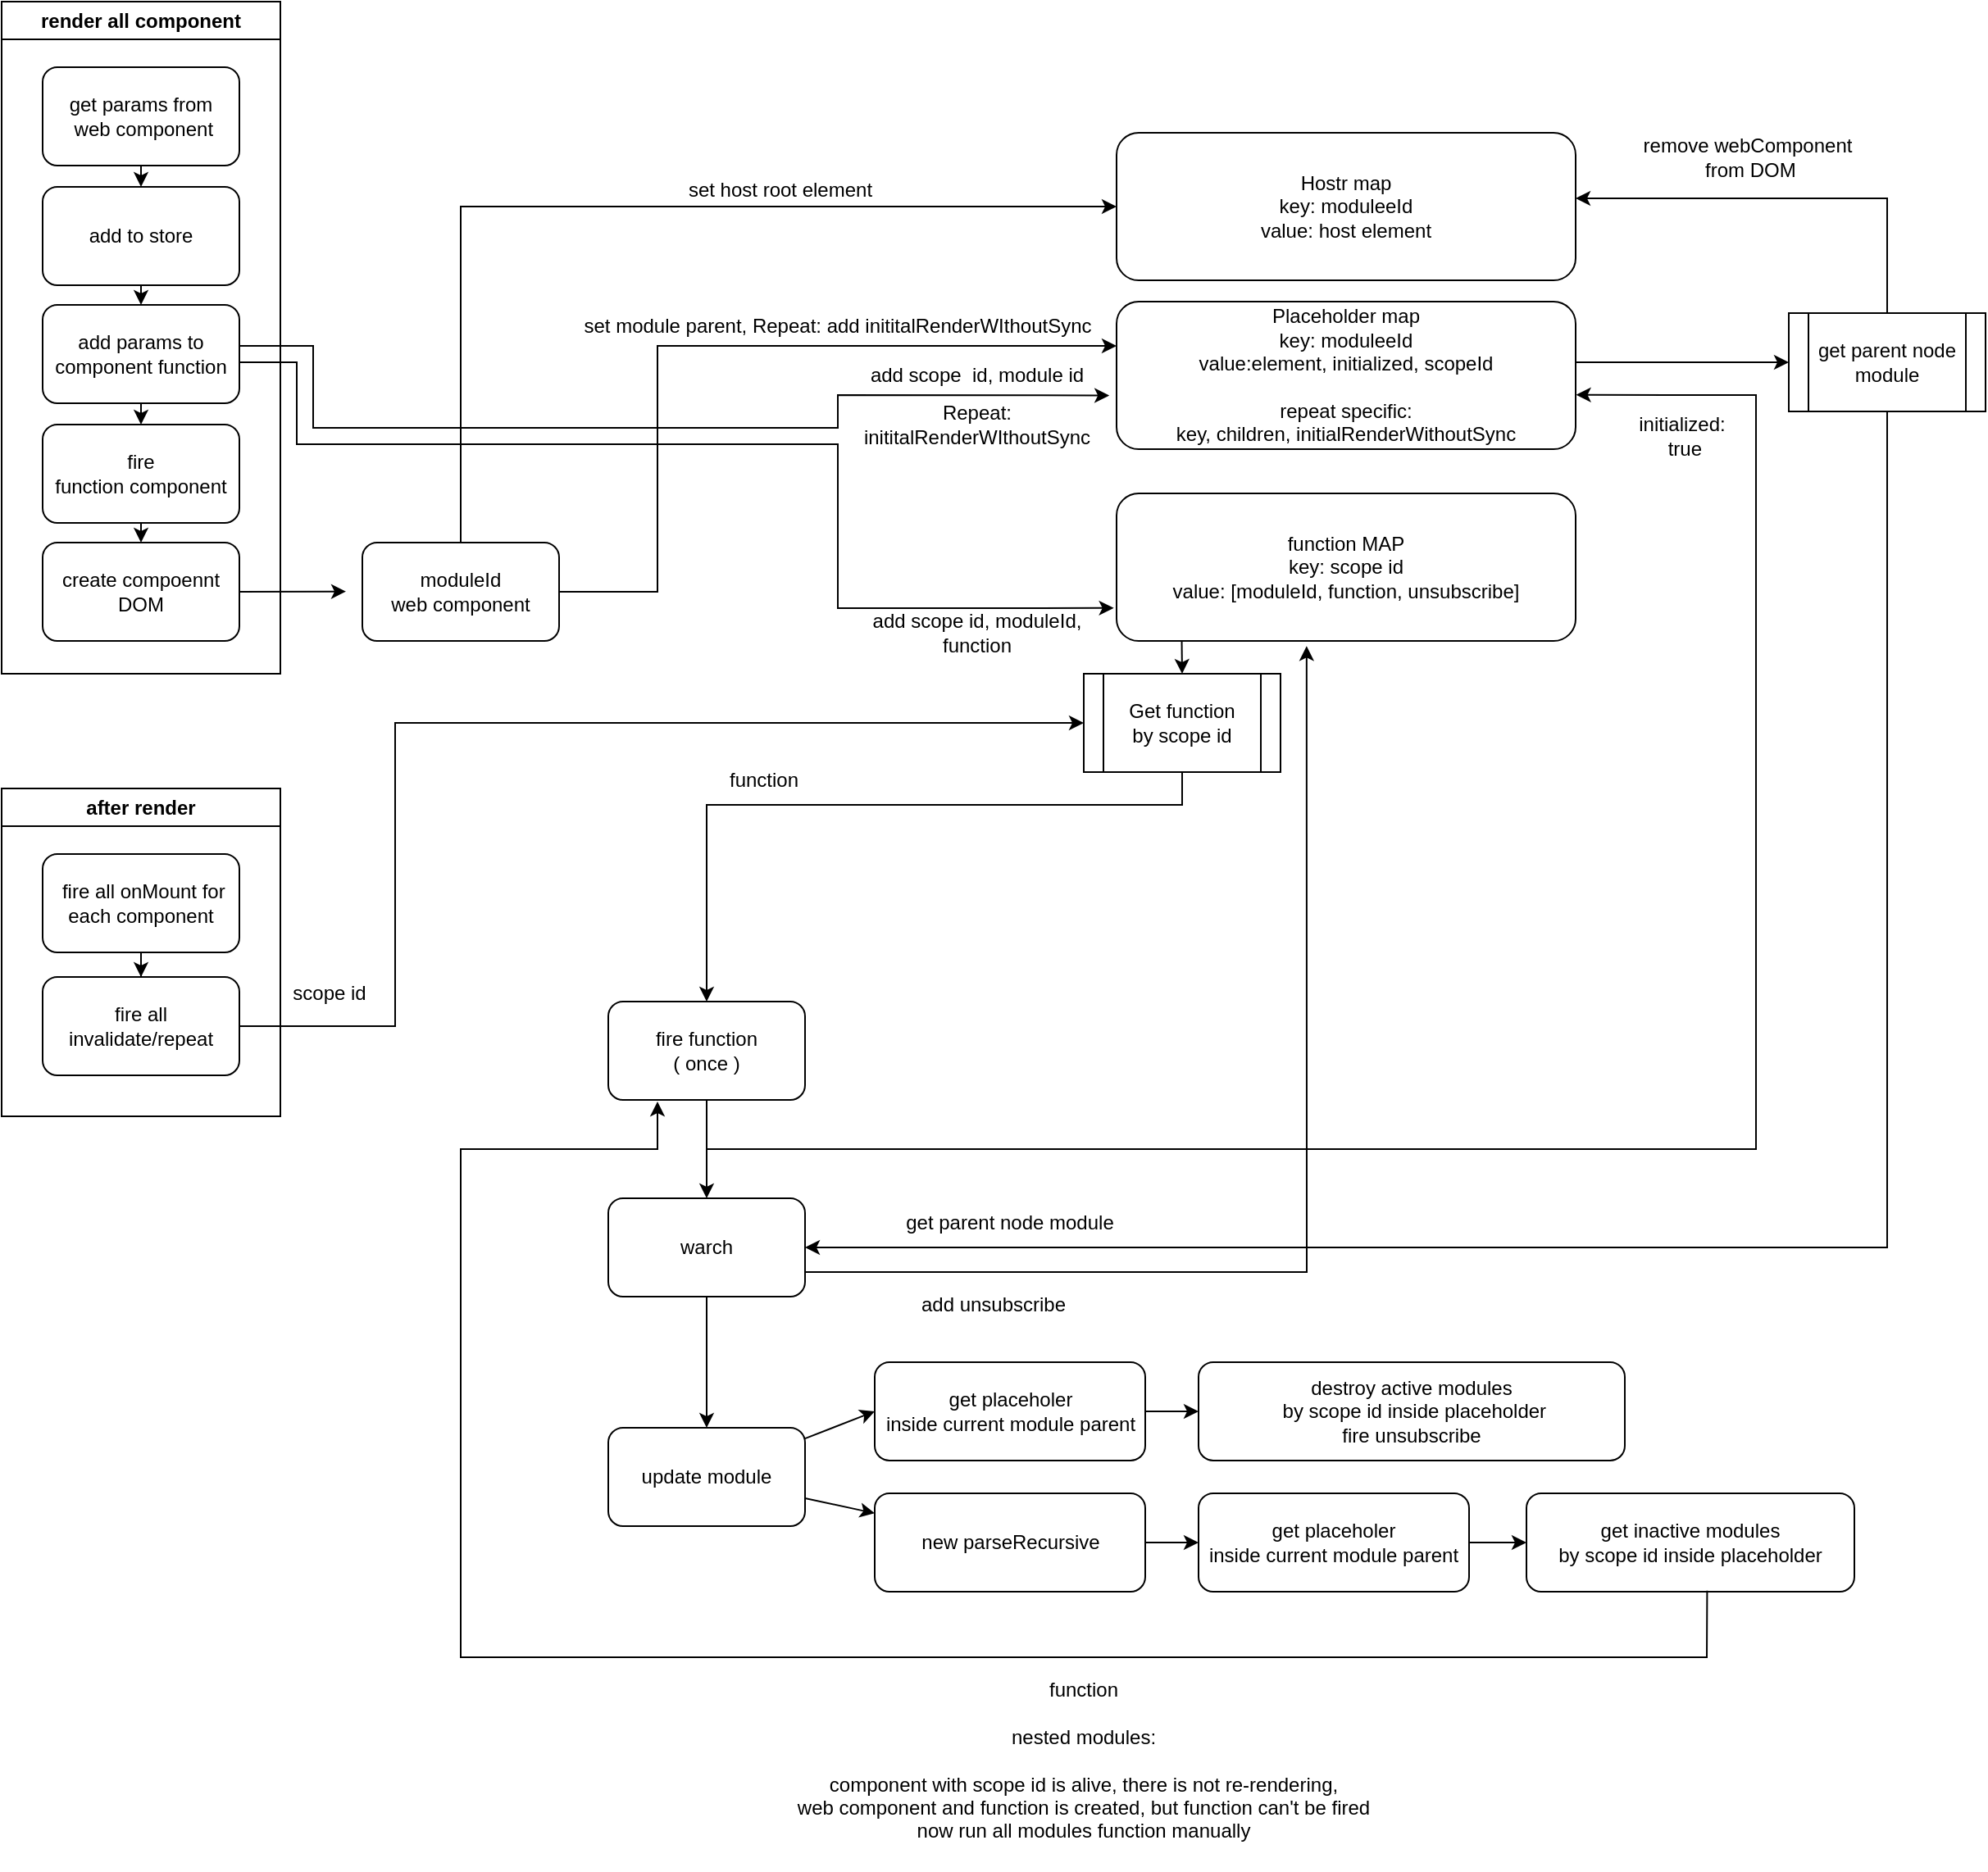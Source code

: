 <mxfile version="24.8.9">
  <diagram name="Pagina-1" id="qH400VaUI28IaRw0yufV">
    <mxGraphModel dx="1195" dy="1826" grid="1" gridSize="10" guides="1" tooltips="1" connect="1" arrows="1" fold="1" page="1" pageScale="1" pageWidth="827" pageHeight="1169" math="0" shadow="0">
      <root>
        <mxCell id="0" />
        <mxCell id="1" parent="0" />
        <mxCell id="IxUysssnscQLBJLIEWpD-43" style="edgeStyle=none;rounded=0;orthogonalLoop=1;jettySize=auto;html=1;exitX=1;exitY=0.5;exitDx=0;exitDy=0;" parent="1" source="IxUysssnscQLBJLIEWpD-3" edge="1">
          <mxGeometry relative="1" as="geometry">
            <mxPoint x="210" y="-770.167" as="targetPoint" />
          </mxGeometry>
        </mxCell>
        <mxCell id="IxUysssnscQLBJLIEWpD-42" style="edgeStyle=none;rounded=0;orthogonalLoop=1;jettySize=auto;html=1;exitX=1;exitY=0.5;exitDx=0;exitDy=0;entryX=0;entryY=0.5;entryDx=0;entryDy=0;" parent="1" source="IxUysssnscQLBJLIEWpD-5" target="dWdVMy-THKyydWac4GnX-4" edge="1">
          <mxGeometry relative="1" as="geometry">
            <mxPoint x="240" y="-490" as="targetPoint" />
            <Array as="points">
              <mxPoint x="240" y="-505" />
              <mxPoint x="240" y="-690" />
            </Array>
          </mxGeometry>
        </mxCell>
        <mxCell id="i5CTjV9p0DS1qUQOG7ZD-12" style="edgeStyle=orthogonalEdgeStyle;rounded=0;orthogonalLoop=1;jettySize=auto;html=1;entryX=0;entryY=0.5;entryDx=0;entryDy=0;" parent="1" source="IxUysssnscQLBJLIEWpD-27" target="i5CTjV9p0DS1qUQOG7ZD-6" edge="1">
          <mxGeometry relative="1" as="geometry">
            <Array as="points">
              <mxPoint x="990" y="-910" />
              <mxPoint x="990" y="-910" />
            </Array>
          </mxGeometry>
        </mxCell>
        <mxCell id="IxUysssnscQLBJLIEWpD-27" value="Placeholder map&lt;br&gt;key: moduleeId&lt;br&gt;&lt;div&gt;value:element,&amp;nbsp;&lt;span style=&quot;background-color: initial;&quot;&gt;initialized,&amp;nbsp;&lt;/span&gt;&lt;span style=&quot;background-color: initial;&quot;&gt;scopeId&lt;/span&gt;&lt;/div&gt;&lt;div&gt;&amp;nbsp;&lt;br&gt;repeat specific:&lt;br&gt;key, children, initialRenderWithoutSync&lt;/div&gt;" style="rounded=1;whiteSpace=wrap;html=1;" parent="1" vertex="1">
          <mxGeometry x="680" y="-947" width="280" height="90" as="geometry" />
        </mxCell>
        <mxCell id="IxUysssnscQLBJLIEWpD-28" value="function MAP&lt;div&gt;key: scope id&lt;br&gt;&lt;div&gt;value: [moduleId, function, unsubscribe]&lt;/div&gt;&lt;/div&gt;" style="rounded=1;whiteSpace=wrap;html=1;" parent="1" vertex="1">
          <mxGeometry x="680" y="-830" width="280" height="90" as="geometry" />
        </mxCell>
        <mxCell id="i5CTjV9p0DS1qUQOG7ZD-2" style="edgeStyle=orthogonalEdgeStyle;rounded=0;orthogonalLoop=1;jettySize=auto;html=1;entryX=0;entryY=0.5;entryDx=0;entryDy=0;" parent="1" source="IxUysssnscQLBJLIEWpD-30" target="i5CTjV9p0DS1qUQOG7ZD-1" edge="1">
          <mxGeometry relative="1" as="geometry">
            <Array as="points">
              <mxPoint x="280" y="-1005" />
            </Array>
          </mxGeometry>
        </mxCell>
        <mxCell id="IxUysssnscQLBJLIEWpD-30" value="&lt;div&gt;moduleId&lt;/div&gt;&lt;div&gt;web component&lt;/div&gt;" style="rounded=1;whiteSpace=wrap;html=1;" parent="1" vertex="1">
          <mxGeometry x="220" y="-800" width="120" height="60" as="geometry" />
        </mxCell>
        <mxCell id="IxUysssnscQLBJLIEWpD-33" value="" style="endArrow=classic;html=1;rounded=0;exitX=1;exitY=0.5;exitDx=0;exitDy=0;" parent="1" source="IxUysssnscQLBJLIEWpD-30" edge="1">
          <mxGeometry width="50" height="50" relative="1" as="geometry">
            <mxPoint x="460" y="-820" as="sourcePoint" />
            <mxPoint x="680" y="-920" as="targetPoint" />
            <Array as="points">
              <mxPoint x="400" y="-770" />
              <mxPoint x="400" y="-920" />
            </Array>
          </mxGeometry>
        </mxCell>
        <mxCell id="IxUysssnscQLBJLIEWpD-34" value="set module parent, Repeat: add initita&lt;span style=&quot;background-color: initial;&quot;&gt;lRenderWIthoutSync&lt;/span&gt;" style="text;html=1;align=center;verticalAlign=middle;whiteSpace=wrap;rounded=0;" parent="1" vertex="1">
          <mxGeometry x="340" y="-947" width="340" height="30" as="geometry" />
        </mxCell>
        <mxCell id="IxUysssnscQLBJLIEWpD-36" value="" style="endArrow=classic;html=1;rounded=0;exitX=1;exitY=0.417;exitDx=0;exitDy=0;exitPerimeter=0;entryX=0.974;entryY=0.908;entryDx=0;entryDy=0;entryPerimeter=0;" parent="1" source="IxUysssnscQLBJLIEWpD-1" target="IxUysssnscQLBJLIEWpD-37" edge="1">
          <mxGeometry width="50" height="50" relative="1" as="geometry">
            <mxPoint x="190" y="-920" as="sourcePoint" />
            <mxPoint x="670" y="-890" as="targetPoint" />
            <Array as="points">
              <mxPoint x="190" y="-920" />
              <mxPoint x="190" y="-870" />
              <mxPoint x="510" y="-870" />
              <mxPoint x="510" y="-890" />
            </Array>
          </mxGeometry>
        </mxCell>
        <mxCell id="IxUysssnscQLBJLIEWpD-37" value="add scope&amp;nbsp; id, module id" style="text;html=1;align=center;verticalAlign=middle;whiteSpace=wrap;rounded=0;" parent="1" vertex="1">
          <mxGeometry x="510" y="-917" width="170" height="30" as="geometry" />
        </mxCell>
        <mxCell id="IxUysssnscQLBJLIEWpD-39" value="" style="endArrow=classic;html=1;rounded=0;exitX=0.998;exitY=0.583;exitDx=0;exitDy=0;exitPerimeter=0;entryX=-0.006;entryY=0.777;entryDx=0;entryDy=0;entryPerimeter=0;" parent="1" source="IxUysssnscQLBJLIEWpD-1" target="IxUysssnscQLBJLIEWpD-28" edge="1">
          <mxGeometry width="50" height="50" relative="1" as="geometry">
            <mxPoint x="160" y="-910" as="sourcePoint" />
            <mxPoint x="670" y="-760" as="targetPoint" />
            <Array as="points">
              <mxPoint x="180" y="-910" />
              <mxPoint x="180" y="-860" />
              <mxPoint x="510" y="-860" />
              <mxPoint x="510" y="-760" />
            </Array>
          </mxGeometry>
        </mxCell>
        <mxCell id="IxUysssnscQLBJLIEWpD-40" value="add scope id, moduleId, function" style="text;html=1;align=center;verticalAlign=middle;whiteSpace=wrap;rounded=0;" parent="1" vertex="1">
          <mxGeometry x="520" y="-760" width="150" height="30" as="geometry" />
        </mxCell>
        <mxCell id="IxUysssnscQLBJLIEWpD-44" value="scope id" style="text;html=1;align=center;verticalAlign=middle;whiteSpace=wrap;rounded=0;" parent="1" vertex="1">
          <mxGeometry x="170" y="-540" width="60" height="30" as="geometry" />
        </mxCell>
        <mxCell id="IxUysssnscQLBJLIEWpD-48" value="function" style="text;html=1;align=center;verticalAlign=middle;whiteSpace=wrap;rounded=0;" parent="1" vertex="1">
          <mxGeometry x="390" y="-670" width="150" height="30" as="geometry" />
        </mxCell>
        <mxCell id="IxUysssnscQLBJLIEWpD-61" style="edgeStyle=none;rounded=0;orthogonalLoop=1;jettySize=auto;html=1;exitX=0.5;exitY=1;exitDx=0;exitDy=0;entryX=0.5;entryY=0;entryDx=0;entryDy=0;" parent="1" source="IxUysssnscQLBJLIEWpD-50" target="IxUysssnscQLBJLIEWpD-60" edge="1">
          <mxGeometry relative="1" as="geometry" />
        </mxCell>
        <mxCell id="IxUysssnscQLBJLIEWpD-50" value="fire function&lt;div&gt;( once )&lt;/div&gt;" style="rounded=1;whiteSpace=wrap;html=1;" parent="1" vertex="1">
          <mxGeometry x="370" y="-520" width="120" height="60" as="geometry" />
        </mxCell>
        <mxCell id="IxUysssnscQLBJLIEWpD-54" value="" style="endArrow=classic;html=1;rounded=0;entryX=1.001;entryY=0.632;entryDx=0;entryDy=0;entryPerimeter=0;" parent="1" target="IxUysssnscQLBJLIEWpD-27" edge="1">
          <mxGeometry width="50" height="50" relative="1" as="geometry">
            <mxPoint x="430" y="-430" as="sourcePoint" />
            <mxPoint x="970" y="-890" as="targetPoint" />
            <Array as="points">
              <mxPoint x="720" y="-430" />
              <mxPoint x="1070" y="-430" />
              <mxPoint x="1070" y="-890" />
            </Array>
          </mxGeometry>
        </mxCell>
        <mxCell id="IxUysssnscQLBJLIEWpD-55" value="initialized:&lt;div&gt;&amp;nbsp;true&lt;/div&gt;" style="text;html=1;align=center;verticalAlign=middle;whiteSpace=wrap;rounded=0;" parent="1" vertex="1">
          <mxGeometry x="950" y="-880" width="150" height="30" as="geometry" />
        </mxCell>
        <mxCell id="IxUysssnscQLBJLIEWpD-56" value="" style="endArrow=classic;html=1;rounded=0;entryX=0.414;entryY=1.035;entryDx=0;entryDy=0;entryPerimeter=0;exitX=1;exitY=0.75;exitDx=0;exitDy=0;" parent="1" source="IxUysssnscQLBJLIEWpD-60" target="IxUysssnscQLBJLIEWpD-28" edge="1">
          <mxGeometry width="50" height="50" relative="1" as="geometry">
            <mxPoint x="570" y="-750" as="sourcePoint" />
            <mxPoint x="620" y="-800" as="targetPoint" />
            <Array as="points">
              <mxPoint x="796" y="-355" />
            </Array>
          </mxGeometry>
        </mxCell>
        <mxCell id="IxUysssnscQLBJLIEWpD-57" value="add unsubscribe" style="text;html=1;align=center;verticalAlign=middle;whiteSpace=wrap;rounded=0;" parent="1" vertex="1">
          <mxGeometry x="530" y="-350" width="150" height="30" as="geometry" />
        </mxCell>
        <mxCell id="IxUysssnscQLBJLIEWpD-62" style="edgeStyle=none;rounded=0;orthogonalLoop=1;jettySize=auto;html=1;entryX=0.5;entryY=0;entryDx=0;entryDy=0;" parent="1" source="IxUysssnscQLBJLIEWpD-60" target="IxUysssnscQLBJLIEWpD-67" edge="1">
          <mxGeometry relative="1" as="geometry">
            <mxPoint x="430" y="-290" as="targetPoint" />
          </mxGeometry>
        </mxCell>
        <mxCell id="IxUysssnscQLBJLIEWpD-60" value="warch" style="rounded=1;whiteSpace=wrap;html=1;" parent="1" vertex="1">
          <mxGeometry x="370" y="-400" width="120" height="60" as="geometry" />
        </mxCell>
        <mxCell id="IxUysssnscQLBJLIEWpD-63" value="" style="endArrow=classic;html=1;rounded=0;entryX=1;entryY=0.5;entryDx=0;entryDy=0;exitX=0.5;exitY=1;exitDx=0;exitDy=0;" parent="1" source="i5CTjV9p0DS1qUQOG7ZD-6" target="IxUysssnscQLBJLIEWpD-60" edge="1">
          <mxGeometry width="50" height="50" relative="1" as="geometry">
            <mxPoint x="630" y="-630" as="sourcePoint" />
            <mxPoint x="680" y="-680" as="targetPoint" />
            <Array as="points">
              <mxPoint x="1150" y="-780" />
              <mxPoint x="1150" y="-370" />
            </Array>
          </mxGeometry>
        </mxCell>
        <mxCell id="IxUysssnscQLBJLIEWpD-89" style="edgeStyle=none;rounded=0;orthogonalLoop=1;jettySize=auto;html=1;entryX=0;entryY=0.5;entryDx=0;entryDy=0;" parent="1" source="IxUysssnscQLBJLIEWpD-67" target="IxUysssnscQLBJLIEWpD-86" edge="1">
          <mxGeometry relative="1" as="geometry" />
        </mxCell>
        <mxCell id="IxUysssnscQLBJLIEWpD-108" style="edgeStyle=none;rounded=0;orthogonalLoop=1;jettySize=auto;html=1;" parent="1" source="IxUysssnscQLBJLIEWpD-67" target="IxUysssnscQLBJLIEWpD-106" edge="1">
          <mxGeometry relative="1" as="geometry" />
        </mxCell>
        <mxCell id="IxUysssnscQLBJLIEWpD-67" value="&lt;div&gt;update module&lt;/div&gt;" style="rounded=1;whiteSpace=wrap;html=1;" parent="1" vertex="1">
          <mxGeometry x="370" y="-260" width="120" height="60" as="geometry" />
        </mxCell>
        <mxCell id="IxUysssnscQLBJLIEWpD-69" value="get parent node module" style="text;html=1;align=center;verticalAlign=middle;whiteSpace=wrap;rounded=0;" parent="1" vertex="1">
          <mxGeometry x="520" y="-400" width="190" height="30" as="geometry" />
        </mxCell>
        <mxCell id="IxUysssnscQLBJLIEWpD-88" style="edgeStyle=none;rounded=0;orthogonalLoop=1;jettySize=auto;html=1;entryX=0;entryY=0.5;entryDx=0;entryDy=0;" parent="1" source="IxUysssnscQLBJLIEWpD-86" target="IxUysssnscQLBJLIEWpD-87" edge="1">
          <mxGeometry relative="1" as="geometry" />
        </mxCell>
        <mxCell id="IxUysssnscQLBJLIEWpD-86" value="&lt;div&gt;get placeholer&lt;/div&gt;&lt;div&gt;inside current&amp;nbsp;&lt;span style=&quot;background-color: initial;&quot;&gt;module parent&lt;/span&gt;&lt;/div&gt;" style="rounded=1;whiteSpace=wrap;html=1;" parent="1" vertex="1">
          <mxGeometry x="532.5" y="-300" width="165" height="60" as="geometry" />
        </mxCell>
        <mxCell id="IxUysssnscQLBJLIEWpD-87" value="&lt;div&gt;destroy active modules&lt;/div&gt;&lt;div&gt;&amp;nbsp;&lt;span style=&quot;background-color: initial;&quot;&gt;by scope id inside placeholder&lt;/span&gt;&lt;/div&gt;&lt;div&gt;fire unsubscribe&lt;/div&gt;" style="rounded=1;whiteSpace=wrap;html=1;" parent="1" vertex="1">
          <mxGeometry x="730" y="-300" width="260" height="60" as="geometry" />
        </mxCell>
        <mxCell id="IxUysssnscQLBJLIEWpD-90" value="&lt;div&gt;get inactive modules&lt;/div&gt;&lt;div&gt;by scope id inside placeholder&lt;/div&gt;" style="rounded=1;whiteSpace=wrap;html=1;" parent="1" vertex="1">
          <mxGeometry x="930" y="-220" width="200" height="60" as="geometry" />
        </mxCell>
        <mxCell id="IxUysssnscQLBJLIEWpD-109" style="edgeStyle=none;rounded=0;orthogonalLoop=1;jettySize=auto;html=1;entryX=0;entryY=0.5;entryDx=0;entryDy=0;" parent="1" source="IxUysssnscQLBJLIEWpD-106" target="IxUysssnscQLBJLIEWpD-107" edge="1">
          <mxGeometry relative="1" as="geometry" />
        </mxCell>
        <mxCell id="IxUysssnscQLBJLIEWpD-106" value="&lt;div&gt;new parseRecursive&lt;/div&gt;" style="rounded=1;whiteSpace=wrap;html=1;" parent="1" vertex="1">
          <mxGeometry x="532.5" y="-220" width="165" height="60" as="geometry" />
        </mxCell>
        <mxCell id="IxUysssnscQLBJLIEWpD-110" style="edgeStyle=none;rounded=0;orthogonalLoop=1;jettySize=auto;html=1;entryX=0;entryY=0.5;entryDx=0;entryDy=0;" parent="1" source="IxUysssnscQLBJLIEWpD-107" target="IxUysssnscQLBJLIEWpD-90" edge="1">
          <mxGeometry relative="1" as="geometry" />
        </mxCell>
        <mxCell id="IxUysssnscQLBJLIEWpD-107" value="&lt;div&gt;get placeholer&lt;/div&gt;&lt;div&gt;inside current&amp;nbsp;&lt;span style=&quot;background-color: initial;&quot;&gt;module parent&lt;/span&gt;&lt;/div&gt;" style="rounded=1;whiteSpace=wrap;html=1;" parent="1" vertex="1">
          <mxGeometry x="730" y="-220" width="165" height="60" as="geometry" />
        </mxCell>
        <mxCell id="IxUysssnscQLBJLIEWpD-112" value="function&lt;div&gt;&lt;br&gt;&lt;div&gt;nested modules:&lt;/div&gt;&lt;div&gt;&lt;br&gt;&lt;div&gt;&lt;div&gt;&amp;nbsp;component with scope id is alive, there is not re-rendering,&amp;nbsp;&lt;/div&gt;&lt;div&gt;web component and function is created, but function can&#39;t be fired&lt;br&gt;now run all modules function manually&lt;br&gt;&amp;nbsp;&lt;/div&gt;&lt;/div&gt;&lt;/div&gt;&lt;/div&gt;" style="text;html=1;align=center;verticalAlign=middle;whiteSpace=wrap;rounded=0;" parent="1" vertex="1">
          <mxGeometry x="290" y="-110" width="740" height="120" as="geometry" />
        </mxCell>
        <mxCell id="dWdVMy-THKyydWac4GnX-4" value="Get function&lt;div&gt;by scope id&lt;/div&gt;" style="shape=process;whiteSpace=wrap;html=1;backgroundOutline=1;" parent="1" vertex="1">
          <mxGeometry x="660" y="-720" width="120" height="60" as="geometry" />
        </mxCell>
        <mxCell id="dWdVMy-THKyydWac4GnX-5" value="" style="endArrow=classic;html=1;rounded=0;entryX=0.5;entryY=0;entryDx=0;entryDy=0;" parent="1" target="IxUysssnscQLBJLIEWpD-50" edge="1">
          <mxGeometry width="50" height="50" relative="1" as="geometry">
            <mxPoint x="720" y="-660" as="sourcePoint" />
            <mxPoint x="430" y="-520" as="targetPoint" />
            <Array as="points">
              <mxPoint x="720" y="-640" />
              <mxPoint x="430" y="-640" />
            </Array>
          </mxGeometry>
        </mxCell>
        <mxCell id="dWdVMy-THKyydWac4GnX-6" style="edgeStyle=none;rounded=0;orthogonalLoop=1;jettySize=auto;html=1;exitX=0.142;exitY=0.999;exitDx=0;exitDy=0;exitPerimeter=0;entryX=0.5;entryY=0;entryDx=0;entryDy=0;" parent="1" source="IxUysssnscQLBJLIEWpD-28" target="dWdVMy-THKyydWac4GnX-4" edge="1">
          <mxGeometry relative="1" as="geometry">
            <mxPoint x="730" y="-730" as="targetPoint" />
          </mxGeometry>
        </mxCell>
        <mxCell id="_sOrj1Fw5yMyfvxcM9cj-2" value="" style="endArrow=classic;html=1;rounded=0;exitX=0.551;exitY=0.989;exitDx=0;exitDy=0;exitPerimeter=0;" parent="1" source="IxUysssnscQLBJLIEWpD-90" edge="1">
          <mxGeometry width="50" height="50" relative="1" as="geometry">
            <mxPoint x="1040" y="-161" as="sourcePoint" />
            <mxPoint x="400" y="-459" as="targetPoint" />
            <Array as="points">
              <mxPoint x="1040" y="-120" />
              <mxPoint x="280" y="-120" />
              <mxPoint x="280" y="-430" />
              <mxPoint x="400" y="-430" />
            </Array>
          </mxGeometry>
        </mxCell>
        <mxCell id="_sOrj1Fw5yMyfvxcM9cj-3" value="render all component" style="swimlane;whiteSpace=wrap;html=1;startSize=23;" parent="1" vertex="1">
          <mxGeometry y="-1130" width="170" height="410" as="geometry" />
        </mxCell>
        <mxCell id="IxUysssnscQLBJLIEWpD-15" value="get params from&lt;div&gt;&amp;nbsp;web component&lt;/div&gt;" style="rounded=1;whiteSpace=wrap;html=1;" parent="_sOrj1Fw5yMyfvxcM9cj-3" vertex="1">
          <mxGeometry x="25" y="40" width="120" height="60" as="geometry" />
        </mxCell>
        <mxCell id="IxUysssnscQLBJLIEWpD-9" value="add to store" style="rounded=1;whiteSpace=wrap;html=1;" parent="_sOrj1Fw5yMyfvxcM9cj-3" vertex="1">
          <mxGeometry x="25" y="113" width="120" height="60" as="geometry" />
        </mxCell>
        <mxCell id="IxUysssnscQLBJLIEWpD-1" value="add params to component function" style="rounded=1;whiteSpace=wrap;html=1;" parent="_sOrj1Fw5yMyfvxcM9cj-3" vertex="1">
          <mxGeometry x="25" y="185" width="120" height="60" as="geometry" />
        </mxCell>
        <mxCell id="IxUysssnscQLBJLIEWpD-2" value="fire&lt;div&gt;function component&lt;/div&gt;" style="rounded=1;whiteSpace=wrap;html=1;" parent="_sOrj1Fw5yMyfvxcM9cj-3" vertex="1">
          <mxGeometry x="25" y="258" width="120" height="60" as="geometry" />
        </mxCell>
        <mxCell id="IxUysssnscQLBJLIEWpD-74" value="" style="edgeStyle=none;rounded=0;orthogonalLoop=1;jettySize=auto;html=1;" parent="_sOrj1Fw5yMyfvxcM9cj-3" source="IxUysssnscQLBJLIEWpD-15" target="IxUysssnscQLBJLIEWpD-9" edge="1">
          <mxGeometry relative="1" as="geometry" />
        </mxCell>
        <mxCell id="IxUysssnscQLBJLIEWpD-76" style="edgeStyle=none;rounded=0;orthogonalLoop=1;jettySize=auto;html=1;exitX=0.5;exitY=1;exitDx=0;exitDy=0;entryX=0.5;entryY=0;entryDx=0;entryDy=0;" parent="_sOrj1Fw5yMyfvxcM9cj-3" source="IxUysssnscQLBJLIEWpD-9" target="IxUysssnscQLBJLIEWpD-1" edge="1">
          <mxGeometry relative="1" as="geometry" />
        </mxCell>
        <mxCell id="IxUysssnscQLBJLIEWpD-77" style="edgeStyle=none;rounded=0;orthogonalLoop=1;jettySize=auto;html=1;exitX=0.5;exitY=1;exitDx=0;exitDy=0;entryX=0.5;entryY=0;entryDx=0;entryDy=0;" parent="_sOrj1Fw5yMyfvxcM9cj-3" source="IxUysssnscQLBJLIEWpD-1" target="IxUysssnscQLBJLIEWpD-2" edge="1">
          <mxGeometry relative="1" as="geometry" />
        </mxCell>
        <mxCell id="IxUysssnscQLBJLIEWpD-3" value="create compoennt DOM" style="rounded=1;whiteSpace=wrap;html=1;" parent="_sOrj1Fw5yMyfvxcM9cj-3" vertex="1">
          <mxGeometry x="25" y="330" width="120" height="60" as="geometry" />
        </mxCell>
        <mxCell id="IxUysssnscQLBJLIEWpD-78" style="edgeStyle=none;rounded=0;orthogonalLoop=1;jettySize=auto;html=1;entryX=0.5;entryY=0;entryDx=0;entryDy=0;" parent="_sOrj1Fw5yMyfvxcM9cj-3" source="IxUysssnscQLBJLIEWpD-2" target="IxUysssnscQLBJLIEWpD-3" edge="1">
          <mxGeometry relative="1" as="geometry" />
        </mxCell>
        <mxCell id="_sOrj1Fw5yMyfvxcM9cj-5" value="after render" style="swimlane;whiteSpace=wrap;html=1;" parent="1" vertex="1">
          <mxGeometry y="-650" width="170" height="200" as="geometry" />
        </mxCell>
        <mxCell id="_sOrj1Fw5yMyfvxcM9cj-6" style="edgeStyle=orthogonalEdgeStyle;rounded=0;orthogonalLoop=1;jettySize=auto;html=1;" parent="_sOrj1Fw5yMyfvxcM9cj-5" source="IxUysssnscQLBJLIEWpD-113" target="IxUysssnscQLBJLIEWpD-5" edge="1">
          <mxGeometry relative="1" as="geometry" />
        </mxCell>
        <mxCell id="IxUysssnscQLBJLIEWpD-113" value="&amp;nbsp;fire all onMount for each component" style="rounded=1;whiteSpace=wrap;html=1;" parent="_sOrj1Fw5yMyfvxcM9cj-5" vertex="1">
          <mxGeometry x="25" y="40" width="120" height="60" as="geometry" />
        </mxCell>
        <mxCell id="IxUysssnscQLBJLIEWpD-5" value="fire all invalidate/repeat" style="rounded=1;whiteSpace=wrap;html=1;" parent="_sOrj1Fw5yMyfvxcM9cj-5" vertex="1">
          <mxGeometry x="25" y="115" width="120" height="60" as="geometry" />
        </mxCell>
        <mxCell id="i5CTjV9p0DS1qUQOG7ZD-1" value="Hostr map&lt;br&gt;key: moduleeId&lt;br&gt;&lt;div&gt;value: host element&lt;br&gt;&lt;/div&gt;" style="rounded=1;whiteSpace=wrap;html=1;" parent="1" vertex="1">
          <mxGeometry x="680" y="-1050" width="280" height="90" as="geometry" />
        </mxCell>
        <mxCell id="i5CTjV9p0DS1qUQOG7ZD-3" value="set host root element" style="text;html=1;align=center;verticalAlign=middle;whiteSpace=wrap;rounded=0;" parent="1" vertex="1">
          <mxGeometry x="400" y="-1030" width="150" height="30" as="geometry" />
        </mxCell>
        <mxCell id="i5CTjV9p0DS1qUQOG7ZD-10" style="edgeStyle=orthogonalEdgeStyle;rounded=0;orthogonalLoop=1;jettySize=auto;html=1;" parent="1" source="i5CTjV9p0DS1qUQOG7ZD-6" target="i5CTjV9p0DS1qUQOG7ZD-1" edge="1">
          <mxGeometry relative="1" as="geometry">
            <Array as="points">
              <mxPoint x="1150" y="-1010" />
            </Array>
          </mxGeometry>
        </mxCell>
        <mxCell id="i5CTjV9p0DS1qUQOG7ZD-6" value="get parent node module" style="shape=process;whiteSpace=wrap;html=1;backgroundOutline=1;" parent="1" vertex="1">
          <mxGeometry x="1090" y="-940" width="120" height="60" as="geometry" />
        </mxCell>
        <mxCell id="i5CTjV9p0DS1qUQOG7ZD-11" value="remove webComponent&lt;div&gt;&amp;nbsp;from DOM&lt;/div&gt;" style="text;html=1;align=center;verticalAlign=middle;whiteSpace=wrap;rounded=0;" parent="1" vertex="1">
          <mxGeometry x="970" y="-1050" width="190" height="30" as="geometry" />
        </mxCell>
        <mxCell id="tlQRxv3NPhnl8zIV-ran-2" value="Repeat:&lt;br&gt;inititalRenderWIthoutSync" style="text;html=1;align=center;verticalAlign=middle;whiteSpace=wrap;rounded=0;" vertex="1" parent="1">
          <mxGeometry x="510" y="-887" width="170" height="30" as="geometry" />
        </mxCell>
      </root>
    </mxGraphModel>
  </diagram>
</mxfile>
